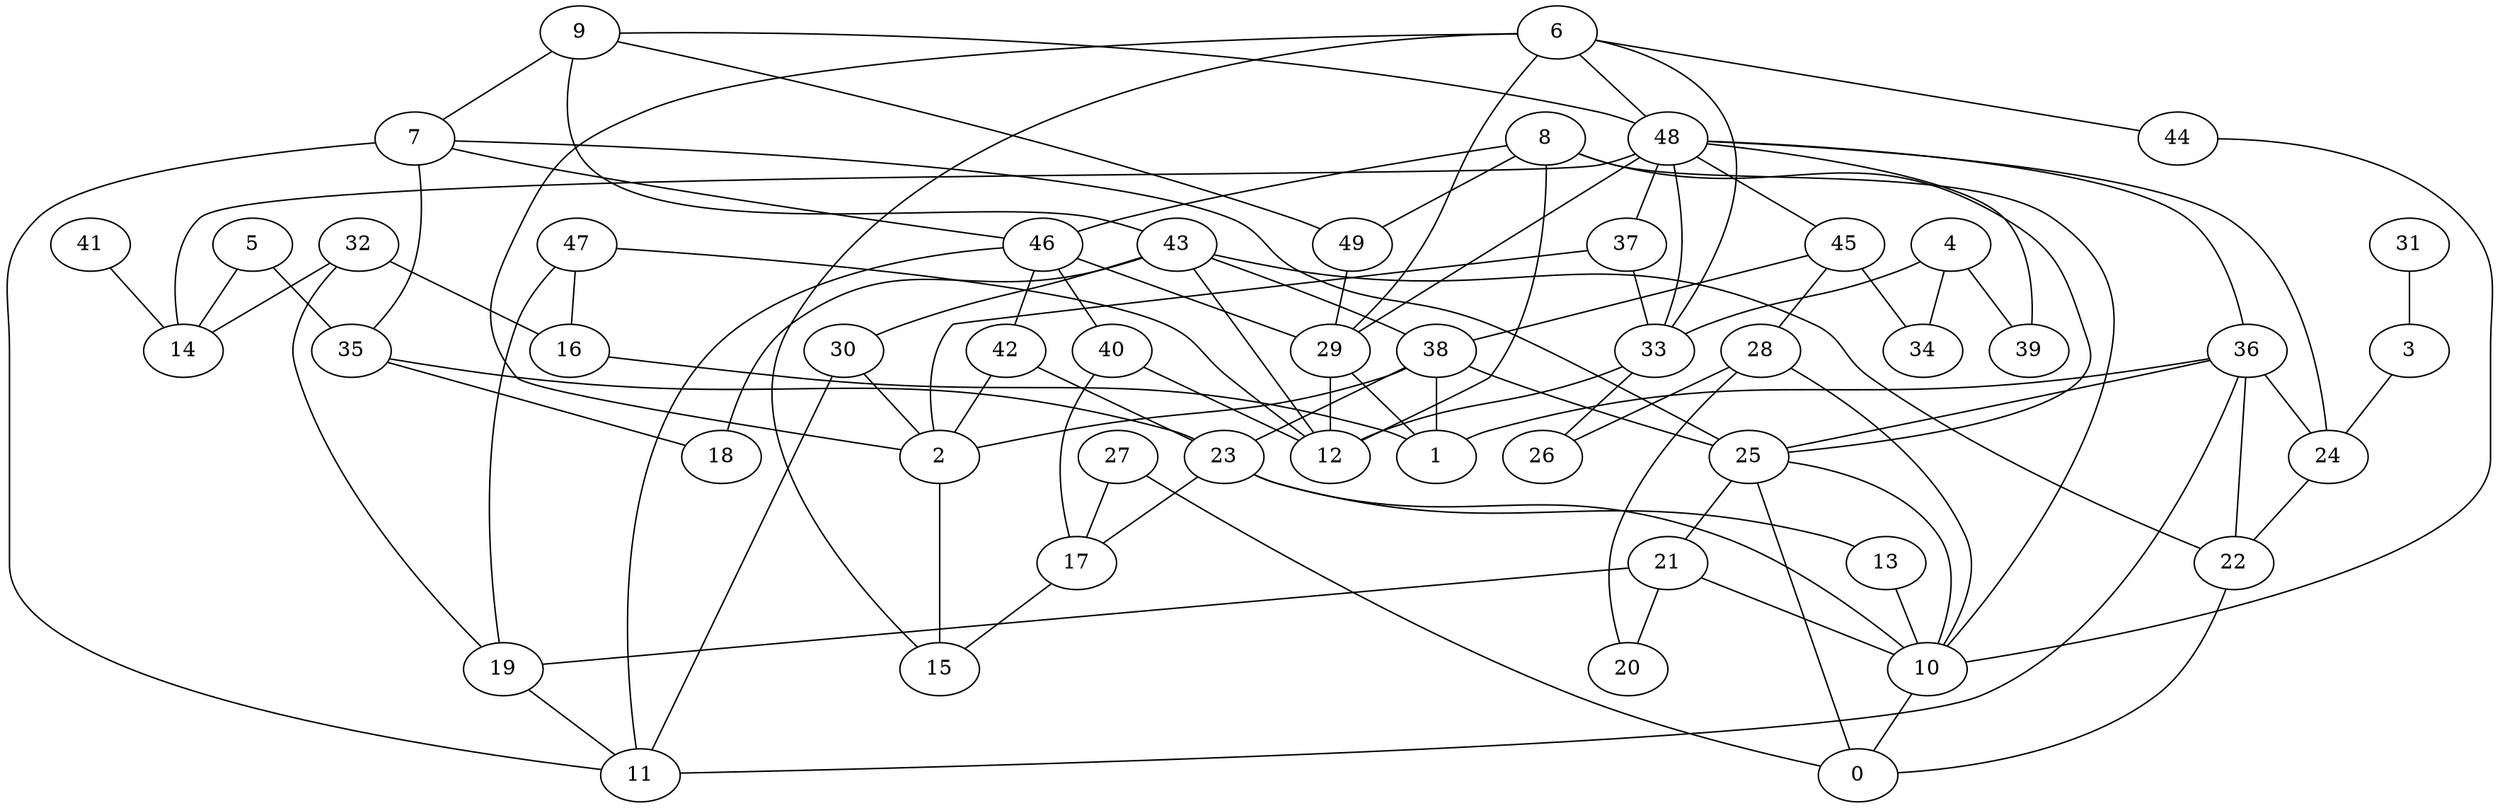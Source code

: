 digraph GG_graph {

subgraph G_graph {
edge [color = black]
"5" -> "14" [dir = none]
"31" -> "3" [dir = none]
"22" -> "0" [dir = none]
"8" -> "10" [dir = none]
"44" -> "10" [dir = none]
"43" -> "38" [dir = none]
"47" -> "16" [dir = none]
"47" -> "19" [dir = none]
"4" -> "34" [dir = none]
"48" -> "39" [dir = none]
"48" -> "14" [dir = none]
"48" -> "36" [dir = none]
"48" -> "37" [dir = none]
"48" -> "45" [dir = none]
"37" -> "33" [dir = none]
"32" -> "19" [dir = none]
"41" -> "14" [dir = none]
"28" -> "20" [dir = none]
"28" -> "26" [dir = none]
"46" -> "42" [dir = none]
"46" -> "29" [dir = none]
"46" -> "40" [dir = none]
"46" -> "11" [dir = none]
"10" -> "0" [dir = none]
"38" -> "1" [dir = none]
"38" -> "23" [dir = none]
"38" -> "2" [dir = none]
"19" -> "11" [dir = none]
"27" -> "0" [dir = none]
"35" -> "18" [dir = none]
"35" -> "23" [dir = none]
"30" -> "11" [dir = none]
"6" -> "2" [dir = none]
"3" -> "24" [dir = none]
"45" -> "28" [dir = none]
"45" -> "38" [dir = none]
"45" -> "34" [dir = none]
"2" -> "15" [dir = none]
"9" -> "7" [dir = none]
"9" -> "49" [dir = none]
"9" -> "48" [dir = none]
"36" -> "25" [dir = none]
"36" -> "24" [dir = none]
"36" -> "11" [dir = none]
"17" -> "15" [dir = none]
"33" -> "12" [dir = none]
"23" -> "13" [dir = none]
"23" -> "10" [dir = none]
"21" -> "10" [dir = none]
"4" -> "39" [dir = none]
"8" -> "49" [dir = none]
"43" -> "18" [dir = none]
"6" -> "15" [dir = none]
"43" -> "12" [dir = none]
"8" -> "46" [dir = none]
"32" -> "16" [dir = none]
"42" -> "2" [dir = none]
"21" -> "20" [dir = none]
"7" -> "25" [dir = none]
"30" -> "2" [dir = none]
"29" -> "12" [dir = none]
"7" -> "35" [dir = none]
"7" -> "11" [dir = none]
"5" -> "35" [dir = none]
"43" -> "30" [dir = none]
"40" -> "17" [dir = none]
"25" -> "21" [dir = none]
"37" -> "2" [dir = none]
"48" -> "29" [dir = none]
"43" -> "22" [dir = none]
"8" -> "25" [dir = none]
"6" -> "29" [dir = none]
"32" -> "14" [dir = none]
"24" -> "22" [dir = none]
"49" -> "29" [dir = none]
"7" -> "46" [dir = none]
"47" -> "12" [dir = none]
"38" -> "25" [dir = none]
"23" -> "17" [dir = none]
"13" -> "10" [dir = none]
"28" -> "10" [dir = none]
"6" -> "44" [dir = none]
"16" -> "1" [dir = none]
"9" -> "43" [dir = none]
"6" -> "48" [dir = none]
"29" -> "1" [dir = none]
"4" -> "33" [dir = none]
"21" -> "19" [dir = none]
"25" -> "0" [dir = none]
"8" -> "12" [dir = none]
"6" -> "33" [dir = none]
"36" -> "1" [dir = none]
"42" -> "23" [dir = none]
"25" -> "10" [dir = none]
"40" -> "12" [dir = none]
"48" -> "24" [dir = none]
"33" -> "26" [dir = none]
"36" -> "22" [dir = none]
"48" -> "33" [dir = none]
"27" -> "17" [dir = none]
}

}
